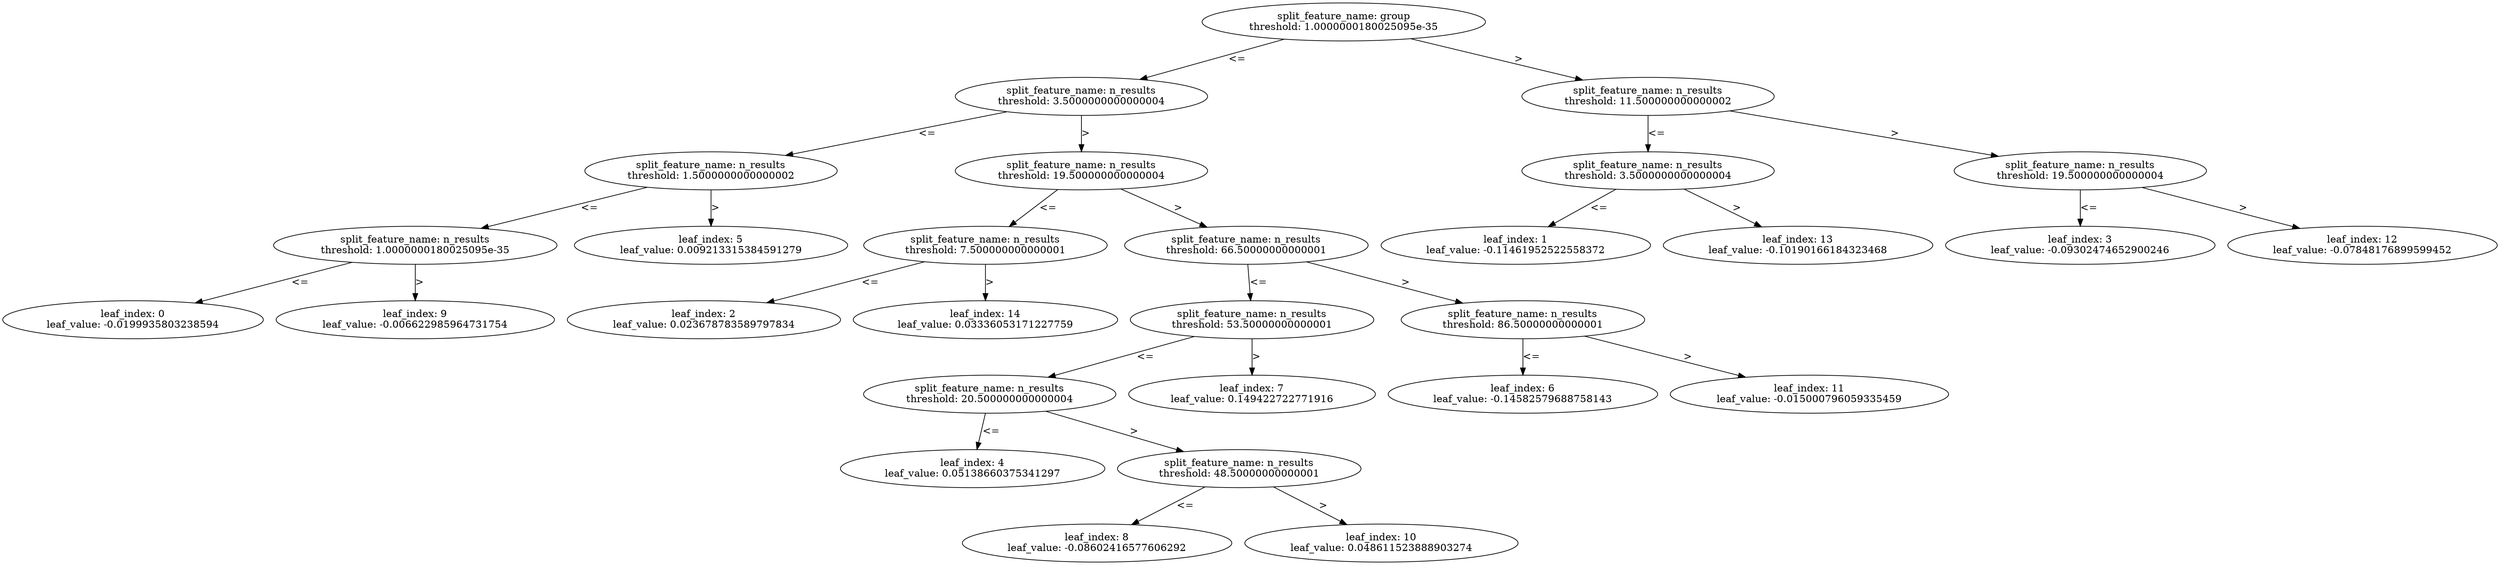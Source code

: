 digraph 1 {
	split0 [label="split_feature_name: group\nthreshold: 1.0000000180025095e-35"]
	split1 [label="split_feature_name: n_results\nthreshold: 3.5000000000000004"]
	split4 [label="split_feature_name: n_results\nthreshold: 1.5000000000000002"]
	split8 [label="split_feature_name: n_results\nthreshold: 1.0000000180025095e-35"]
	leaf0 [label="leaf_index: 0\nleaf_value: -0.0199935803238594"]
	split8 -> leaf0 [label="<="]
	leaf9 [label="leaf_index: 9\nleaf_value: -0.006622985964731754"]
	split8 -> leaf9 [label=">"]
	split4 -> split8 [label="<="]
	leaf5 [label="leaf_index: 5\nleaf_value: 0.009213315384591279"]
	split4 -> leaf5 [label=">"]
	split1 -> split4 [label="<="]
	split3 [label="split_feature_name: n_results\nthreshold: 19.500000000000004"]
	split13 [label="split_feature_name: n_results\nthreshold: 7.500000000000001"]
	leaf2 [label="leaf_index: 2\nleaf_value: 0.023678783589797834"]
	split13 -> leaf2 [label="<="]
	leaf14 [label="leaf_index: 14\nleaf_value: 0.03336053171227759"]
	split13 -> leaf14 [label=">"]
	split3 -> split13 [label="<="]
	split5 [label="split_feature_name: n_results\nthreshold: 66.50000000000001"]
	split6 [label="split_feature_name: n_results\nthreshold: 53.50000000000001"]
	split7 [label="split_feature_name: n_results\nthreshold: 20.500000000000004"]
	leaf4 [label="leaf_index: 4\nleaf_value: 0.05138660375341297"]
	split7 -> leaf4 [label="<="]
	split9 [label="split_feature_name: n_results\nthreshold: 48.50000000000001"]
	leaf8 [label="leaf_index: 8\nleaf_value: -0.08602416577606292"]
	split9 -> leaf8 [label="<="]
	leaf10 [label="leaf_index: 10\nleaf_value: 0.048611523888903274"]
	split9 -> leaf10 [label=">"]
	split7 -> split9 [label=">"]
	split6 -> split7 [label="<="]
	leaf7 [label="leaf_index: 7\nleaf_value: 0.149422722771916"]
	split6 -> leaf7 [label=">"]
	split5 -> split6 [label="<="]
	split10 [label="split_feature_name: n_results\nthreshold: 86.50000000000001"]
	leaf6 [label="leaf_index: 6\nleaf_value: -0.14582579688758143"]
	split10 -> leaf6 [label="<="]
	leaf11 [label="leaf_index: 11\nleaf_value: -0.015000796059335459"]
	split10 -> leaf11 [label=">"]
	split5 -> split10 [label=">"]
	split3 -> split5 [label=">"]
	split1 -> split3 [label=">"]
	split0 -> split1 [label="<="]
	split2 [label="split_feature_name: n_results\nthreshold: 11.500000000000002"]
	split12 [label="split_feature_name: n_results\nthreshold: 3.5000000000000004"]
	leaf1 [label="leaf_index: 1\nleaf_value: -0.11461952522558372"]
	split12 -> leaf1 [label="<="]
	leaf13 [label="leaf_index: 13\nleaf_value: -0.10190166184323468"]
	split12 -> leaf13 [label=">"]
	split2 -> split12 [label="<="]
	split11 [label="split_feature_name: n_results\nthreshold: 19.500000000000004"]
	leaf3 [label="leaf_index: 3\nleaf_value: -0.09302474652900246"]
	split11 -> leaf3 [label="<="]
	leaf12 [label="leaf_index: 12\nleaf_value: -0.07848176899599452"]
	split11 -> leaf12 [label=">"]
	split2 -> split11 [label=">"]
	split0 -> split2 [label=">"]
}

